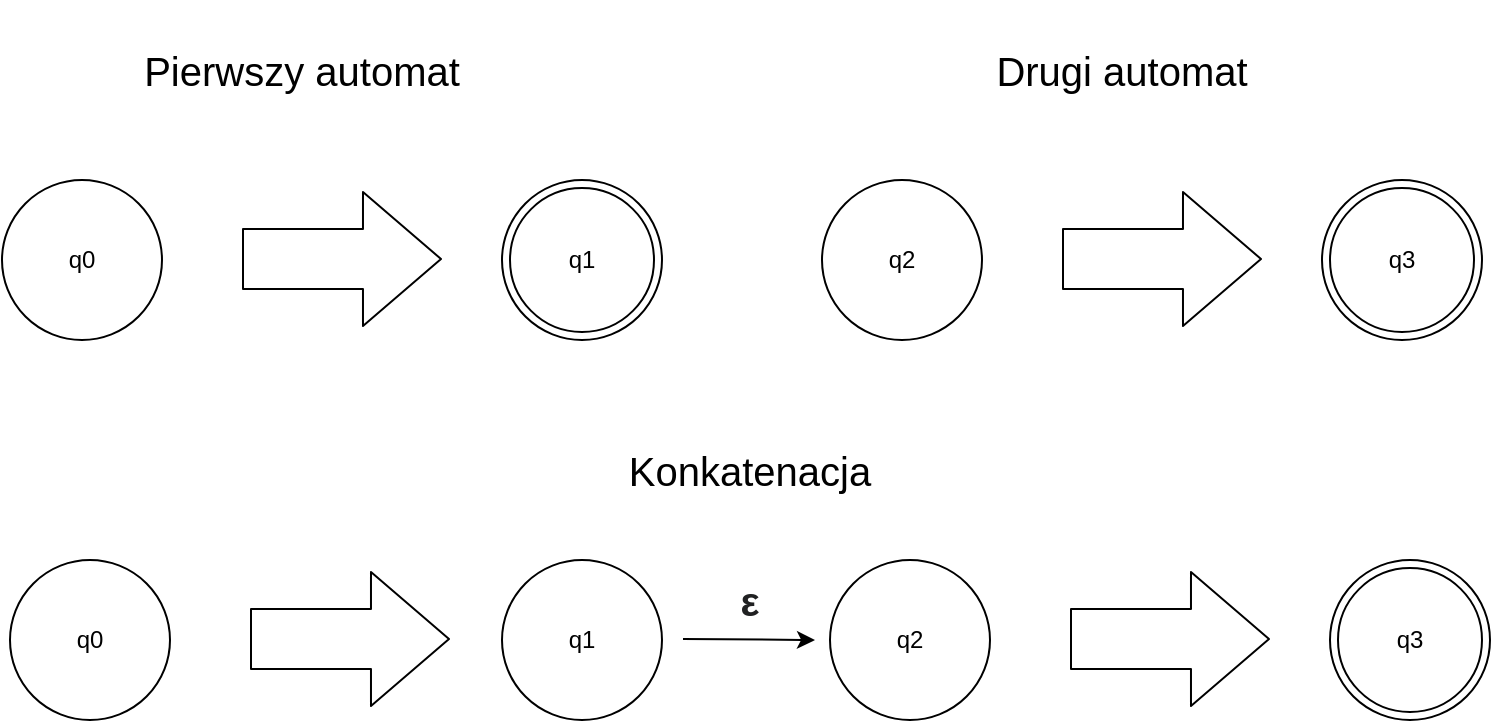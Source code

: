 <mxfile version="13.1.3" type="device" pages="4"><diagram id="3S1-YyKL8TeOfZufbTPN" name="concat"><mxGraphModel dx="1336" dy="750" grid="1" gridSize="10" guides="1" tooltips="1" connect="1" arrows="1" fold="1" page="1" pageScale="1" pageWidth="827" pageHeight="1169" math="0" shadow="0"><root><mxCell id="0"/><mxCell id="1" parent="0"/><mxCell id="d85jrKC7Yql5ecVA4AMd-1" value="q1" style="ellipse;shape=doubleEllipse;whiteSpace=wrap;html=1;aspect=fixed;" vertex="1" parent="1"><mxGeometry x="290" y="100" width="80" height="80" as="geometry"/></mxCell><mxCell id="d85jrKC7Yql5ecVA4AMd-2" value="q0" style="ellipse;whiteSpace=wrap;html=1;aspect=fixed;" vertex="1" parent="1"><mxGeometry x="40" y="100" width="80" height="80" as="geometry"/></mxCell><mxCell id="d85jrKC7Yql5ecVA4AMd-4" value="" style="endArrow=classic;html=1;" edge="1" parent="1"><mxGeometry width="50" height="50" relative="1" as="geometry"><mxPoint x="380.5" y="329.5" as="sourcePoint"/><mxPoint x="446.5" y="330" as="targetPoint"/></mxGeometry></mxCell><mxCell id="d85jrKC7Yql5ecVA4AMd-5" value="" style="shape=flexArrow;endArrow=classic;html=1;endWidth=36;endSize=12.67;width=30;" edge="1" parent="1"><mxGeometry width="50" height="50" relative="1" as="geometry"><mxPoint x="160" y="139.5" as="sourcePoint"/><mxPoint x="260" y="139.5" as="targetPoint"/></mxGeometry></mxCell><mxCell id="d85jrKC7Yql5ecVA4AMd-6" value="&lt;font style=&quot;font-size: 20px&quot;&gt;Pierwszy automat&lt;/font&gt;" style="text;html=1;strokeColor=none;fillColor=none;align=center;verticalAlign=middle;whiteSpace=wrap;rounded=0;" vertex="1" parent="1"><mxGeometry x="100" y="10" width="180" height="70" as="geometry"/></mxCell><mxCell id="d85jrKC7Yql5ecVA4AMd-7" value="q3" style="ellipse;shape=doubleEllipse;whiteSpace=wrap;html=1;aspect=fixed;" vertex="1" parent="1"><mxGeometry x="700" y="100" width="80" height="80" as="geometry"/></mxCell><mxCell id="d85jrKC7Yql5ecVA4AMd-8" value="q2" style="ellipse;whiteSpace=wrap;html=1;aspect=fixed;" vertex="1" parent="1"><mxGeometry x="450" y="100" width="80" height="80" as="geometry"/></mxCell><mxCell id="d85jrKC7Yql5ecVA4AMd-9" value="" style="shape=flexArrow;endArrow=classic;html=1;endWidth=36;endSize=12.67;width=30;" edge="1" parent="1"><mxGeometry width="50" height="50" relative="1" as="geometry"><mxPoint x="570" y="139.5" as="sourcePoint"/><mxPoint x="670" y="139.5" as="targetPoint"/></mxGeometry></mxCell><mxCell id="d85jrKC7Yql5ecVA4AMd-10" value="&lt;font style=&quot;font-size: 20px&quot;&gt;Drugi automat&lt;/font&gt;" style="text;html=1;strokeColor=none;fillColor=none;align=center;verticalAlign=middle;whiteSpace=wrap;rounded=0;" vertex="1" parent="1"><mxGeometry x="510" y="10" width="180" height="70" as="geometry"/></mxCell><mxCell id="d85jrKC7Yql5ecVA4AMd-11" value="&lt;font style=&quot;font-size: 20px&quot;&gt;Konkatenacja&lt;br&gt;&lt;/font&gt;" style="text;html=1;strokeColor=none;fillColor=none;align=center;verticalAlign=middle;whiteSpace=wrap;rounded=0;" vertex="1" parent="1"><mxGeometry x="324" y="210" width="180" height="70" as="geometry"/></mxCell><mxCell id="d85jrKC7Yql5ecVA4AMd-13" value="q0" style="ellipse;whiteSpace=wrap;html=1;aspect=fixed;" vertex="1" parent="1"><mxGeometry x="44" y="290" width="80" height="80" as="geometry"/></mxCell><mxCell id="d85jrKC7Yql5ecVA4AMd-14" value="" style="shape=flexArrow;endArrow=classic;html=1;endWidth=36;endSize=12.67;width=30;" edge="1" parent="1"><mxGeometry width="50" height="50" relative="1" as="geometry"><mxPoint x="164" y="329.5" as="sourcePoint"/><mxPoint x="264" y="329.5" as="targetPoint"/></mxGeometry></mxCell><mxCell id="d85jrKC7Yql5ecVA4AMd-15" value="q3" style="ellipse;shape=doubleEllipse;whiteSpace=wrap;html=1;aspect=fixed;" vertex="1" parent="1"><mxGeometry x="704" y="290" width="80" height="80" as="geometry"/></mxCell><mxCell id="d85jrKC7Yql5ecVA4AMd-16" value="q2" style="ellipse;whiteSpace=wrap;html=1;aspect=fixed;" vertex="1" parent="1"><mxGeometry x="454" y="290" width="80" height="80" as="geometry"/></mxCell><mxCell id="d85jrKC7Yql5ecVA4AMd-17" value="" style="shape=flexArrow;endArrow=classic;html=1;endWidth=36;endSize=12.67;width=30;" edge="1" parent="1"><mxGeometry width="50" height="50" relative="1" as="geometry"><mxPoint x="574" y="329.5" as="sourcePoint"/><mxPoint x="674" y="329.5" as="targetPoint"/></mxGeometry></mxCell><mxCell id="d85jrKC7Yql5ecVA4AMd-18" value="q1" style="ellipse;whiteSpace=wrap;html=1;aspect=fixed;" vertex="1" parent="1"><mxGeometry x="290" y="290" width="80" height="80" as="geometry"/></mxCell><mxCell id="d85jrKC7Yql5ecVA4AMd-19" value="&lt;b style=&quot;color: rgb(32 , 33 , 34) ; font-family: sans-serif ; background-color: rgb(255 , 255 , 255)&quot;&gt;&lt;font style=&quot;font-size: 20px&quot;&gt;ε&lt;/font&gt;&lt;/b&gt;" style="text;html=1;strokeColor=none;fillColor=none;align=center;verticalAlign=middle;whiteSpace=wrap;rounded=0;" vertex="1" parent="1"><mxGeometry x="393.5" y="300" width="40" height="20" as="geometry"/></mxCell></root></mxGraphModel></diagram><diagram id="7dK2rCsd-AgfUVuDMor1" name="domknięcie"><mxGraphModel dx="1336" dy="750" grid="1" gridSize="10" guides="1" tooltips="1" connect="1" arrows="1" fold="1" page="1" pageScale="1" pageWidth="827" pageHeight="1169" math="0" shadow="0"><root><mxCell id="jPvvB_ujHXnpBrRCbkYc-0"/><mxCell id="jPvvB_ujHXnpBrRCbkYc-1" parent="jPvvB_ujHXnpBrRCbkYc-0"/><mxCell id="jPvvB_ujHXnpBrRCbkYc-2" value="q1" style="ellipse;shape=doubleEllipse;whiteSpace=wrap;html=1;aspect=fixed;" vertex="1" parent="jPvvB_ujHXnpBrRCbkYc-1"><mxGeometry x="520" y="90" width="80" height="80" as="geometry"/></mxCell><mxCell id="jPvvB_ujHXnpBrRCbkYc-3" value="q0" style="ellipse;whiteSpace=wrap;html=1;aspect=fixed;" vertex="1" parent="jPvvB_ujHXnpBrRCbkYc-1"><mxGeometry x="270" y="90" width="80" height="80" as="geometry"/></mxCell><mxCell id="jPvvB_ujHXnpBrRCbkYc-4" value="" style="endArrow=classic;html=1;" edge="1" parent="jPvvB_ujHXnpBrRCbkYc-1"><mxGeometry width="50" height="50" relative="1" as="geometry"><mxPoint x="573" y="340" as="sourcePoint"/><mxPoint x="644" y="340" as="targetPoint"/></mxGeometry></mxCell><mxCell id="jPvvB_ujHXnpBrRCbkYc-5" value="" style="shape=flexArrow;endArrow=classic;html=1;endWidth=36;endSize=12.67;width=30;" edge="1" parent="jPvvB_ujHXnpBrRCbkYc-1"><mxGeometry width="50" height="50" relative="1" as="geometry"><mxPoint x="384" y="129.5" as="sourcePoint"/><mxPoint x="484" y="129.5" as="targetPoint"/></mxGeometry></mxCell><mxCell id="jPvvB_ujHXnpBrRCbkYc-6" value="&lt;font style=&quot;font-size: 20px&quot;&gt;Automat&lt;/font&gt;" style="text;html=1;strokeColor=none;fillColor=none;align=center;verticalAlign=middle;whiteSpace=wrap;rounded=0;" vertex="1" parent="jPvvB_ujHXnpBrRCbkYc-1"><mxGeometry x="324" width="180" height="70" as="geometry"/></mxCell><mxCell id="jPvvB_ujHXnpBrRCbkYc-7" value="&lt;font style=&quot;font-size: 20px&quot;&gt;Domknięcie&lt;br&gt;&lt;/font&gt;" style="text;html=1;strokeColor=none;fillColor=none;align=center;verticalAlign=middle;whiteSpace=wrap;rounded=0;" vertex="1" parent="jPvvB_ujHXnpBrRCbkYc-1"><mxGeometry x="324" y="190" width="180" height="70" as="geometry"/></mxCell><mxCell id="jPvvB_ujHXnpBrRCbkYc-8" value="q0" style="ellipse;whiteSpace=wrap;html=1;aspect=fixed;" vertex="1" parent="jPvvB_ujHXnpBrRCbkYc-1"><mxGeometry x="253" y="300" width="80" height="80" as="geometry"/></mxCell><mxCell id="jPvvB_ujHXnpBrRCbkYc-9" value="" style="shape=flexArrow;endArrow=classic;html=1;endWidth=36;endSize=12.67;width=30;" edge="1" parent="jPvvB_ujHXnpBrRCbkYc-1"><mxGeometry width="50" height="50" relative="1" as="geometry"><mxPoint x="367" y="339.5" as="sourcePoint"/><mxPoint x="467" y="339.5" as="targetPoint"/></mxGeometry></mxCell><mxCell id="jPvvB_ujHXnpBrRCbkYc-10" value="q1" style="ellipse;whiteSpace=wrap;html=1;aspect=fixed;" vertex="1" parent="jPvvB_ujHXnpBrRCbkYc-1"><mxGeometry x="483" y="300" width="80" height="80" as="geometry"/></mxCell><mxCell id="jPvvB_ujHXnpBrRCbkYc-11" value="&lt;b style=&quot;color: rgb(32 , 33 , 34) ; font-family: sans-serif ; background-color: rgb(255 , 255 , 255)&quot;&gt;&lt;font style=&quot;font-size: 20px&quot;&gt;ε&lt;/font&gt;&lt;/b&gt;" style="text;html=1;strokeColor=none;fillColor=none;align=center;verticalAlign=middle;whiteSpace=wrap;rounded=0;" vertex="1" parent="jPvvB_ujHXnpBrRCbkYc-1"><mxGeometry x="394" y="410" width="40" height="20" as="geometry"/></mxCell><mxCell id="jPvvB_ujHXnpBrRCbkYc-12" value="" style="endArrow=classic;html=1;" edge="1" parent="jPvvB_ujHXnpBrRCbkYc-1"><mxGeometry width="50" height="50" relative="1" as="geometry"><mxPoint x="120" y="400" as="sourcePoint"/><mxPoint x="710" y="400" as="targetPoint"/></mxGeometry></mxCell><mxCell id="jPvvB_ujHXnpBrRCbkYc-13" value="&lt;b style=&quot;color: rgb(32 , 33 , 34) ; font-family: sans-serif ; background-color: rgb(255 , 255 , 255)&quot;&gt;&lt;font style=&quot;font-size: 20px&quot;&gt;ε&lt;/font&gt;&lt;/b&gt;" style="text;html=1;strokeColor=none;fillColor=none;align=center;verticalAlign=middle;whiteSpace=wrap;rounded=0;" vertex="1" parent="jPvvB_ujHXnpBrRCbkYc-1"><mxGeometry x="394" y="250" width="40" height="20" as="geometry"/></mxCell><mxCell id="jPvvB_ujHXnpBrRCbkYc-14" value="q2" style="ellipse;whiteSpace=wrap;html=1;aspect=fixed;" vertex="1" parent="jPvvB_ujHXnpBrRCbkYc-1"><mxGeometry x="84" y="300" width="80" height="80" as="geometry"/></mxCell><mxCell id="jPvvB_ujHXnpBrRCbkYc-15" value="" style="endArrow=classic;html=1;" edge="1" parent="jPvvB_ujHXnpBrRCbkYc-1"><mxGeometry width="50" height="50" relative="1" as="geometry"><mxPoint x="174" y="340" as="sourcePoint"/><mxPoint x="243" y="340" as="targetPoint"/></mxGeometry></mxCell><mxCell id="jPvvB_ujHXnpBrRCbkYc-16" value="&lt;b style=&quot;color: rgb(32 , 33 , 34) ; font-family: sans-serif ; background-color: rgb(255 , 255 , 255)&quot;&gt;&lt;font style=&quot;font-size: 20px&quot;&gt;ε&lt;/font&gt;&lt;/b&gt;" style="text;html=1;strokeColor=none;fillColor=none;align=center;verticalAlign=middle;whiteSpace=wrap;rounded=0;" vertex="1" parent="jPvvB_ujHXnpBrRCbkYc-1"><mxGeometry x="194" y="310" width="30" height="30" as="geometry"/></mxCell><mxCell id="jPvvB_ujHXnpBrRCbkYc-17" value="q3" style="ellipse;shape=doubleEllipse;whiteSpace=wrap;html=1;aspect=fixed;" vertex="1" parent="jPvvB_ujHXnpBrRCbkYc-1"><mxGeometry x="664" y="300" width="80" height="80" as="geometry"/></mxCell><mxCell id="jPvvB_ujHXnpBrRCbkYc-18" value="&lt;b style=&quot;color: rgb(32 , 33 , 34) ; font-family: sans-serif ; background-color: rgb(255 , 255 , 255)&quot;&gt;&lt;font style=&quot;font-size: 20px&quot;&gt;ε&lt;/font&gt;&lt;/b&gt;" style="text;html=1;strokeColor=none;fillColor=none;align=center;verticalAlign=middle;whiteSpace=wrap;rounded=0;" vertex="1" parent="jPvvB_ujHXnpBrRCbkYc-1"><mxGeometry x="594" y="310" width="40" height="20" as="geometry"/></mxCell><mxCell id="jPvvB_ujHXnpBrRCbkYc-19" value="" style="endArrow=classic;html=1;" edge="1" parent="jPvvB_ujHXnpBrRCbkYc-1"><mxGeometry width="50" height="50" relative="1" as="geometry"><mxPoint x="540" y="280" as="sourcePoint"/><mxPoint x="320" y="280" as="targetPoint"/></mxGeometry></mxCell></root></mxGraphModel></diagram><diagram id="I1Wrnan1Im9FElSFIRei" name="+"><mxGraphModel dx="1336" dy="750" grid="1" gridSize="10" guides="1" tooltips="1" connect="1" arrows="1" fold="1" page="1" pageScale="1" pageWidth="827" pageHeight="1169" math="0" shadow="0"><root><mxCell id="5i4jXRcSuxWa3OxMtHKe-0"/><mxCell id="5i4jXRcSuxWa3OxMtHKe-1" parent="5i4jXRcSuxWa3OxMtHKe-0"/><mxCell id="zAoRwDhxOevMeYM7DCHR-0" value="q1" style="ellipse;shape=doubleEllipse;whiteSpace=wrap;html=1;aspect=fixed;" vertex="1" parent="5i4jXRcSuxWa3OxMtHKe-1"><mxGeometry x="520" y="90" width="80" height="80" as="geometry"/></mxCell><mxCell id="zAoRwDhxOevMeYM7DCHR-1" value="q0" style="ellipse;whiteSpace=wrap;html=1;aspect=fixed;" vertex="1" parent="5i4jXRcSuxWa3OxMtHKe-1"><mxGeometry x="270" y="90" width="80" height="80" as="geometry"/></mxCell><mxCell id="zAoRwDhxOevMeYM7DCHR-2" value="" style="endArrow=classic;html=1;" edge="1" parent="5i4jXRcSuxWa3OxMtHKe-1"><mxGeometry width="50" height="50" relative="1" as="geometry"><mxPoint x="573" y="340" as="sourcePoint"/><mxPoint x="644" y="340" as="targetPoint"/></mxGeometry></mxCell><mxCell id="zAoRwDhxOevMeYM7DCHR-3" value="" style="shape=flexArrow;endArrow=classic;html=1;endWidth=36;endSize=12.67;width=30;" edge="1" parent="5i4jXRcSuxWa3OxMtHKe-1"><mxGeometry width="50" height="50" relative="1" as="geometry"><mxPoint x="384" y="129.5" as="sourcePoint"/><mxPoint x="484" y="129.5" as="targetPoint"/></mxGeometry></mxCell><mxCell id="zAoRwDhxOevMeYM7DCHR-4" value="&lt;font style=&quot;font-size: 20px&quot;&gt;Automat&lt;/font&gt;" style="text;html=1;strokeColor=none;fillColor=none;align=center;verticalAlign=middle;whiteSpace=wrap;rounded=0;" vertex="1" parent="5i4jXRcSuxWa3OxMtHKe-1"><mxGeometry x="324" width="180" height="70" as="geometry"/></mxCell><mxCell id="zAoRwDhxOevMeYM7DCHR-5" value="&lt;font style=&quot;font-size: 20px&quot;&gt;Domknięcie&lt;br&gt;&lt;/font&gt;" style="text;html=1;strokeColor=none;fillColor=none;align=center;verticalAlign=middle;whiteSpace=wrap;rounded=0;" vertex="1" parent="5i4jXRcSuxWa3OxMtHKe-1"><mxGeometry x="324" y="190" width="180" height="70" as="geometry"/></mxCell><mxCell id="zAoRwDhxOevMeYM7DCHR-6" value="q0" style="ellipse;whiteSpace=wrap;html=1;aspect=fixed;" vertex="1" parent="5i4jXRcSuxWa3OxMtHKe-1"><mxGeometry x="253" y="300" width="80" height="80" as="geometry"/></mxCell><mxCell id="zAoRwDhxOevMeYM7DCHR-7" value="" style="shape=flexArrow;endArrow=classic;html=1;endWidth=36;endSize=12.67;width=30;" edge="1" parent="5i4jXRcSuxWa3OxMtHKe-1"><mxGeometry width="50" height="50" relative="1" as="geometry"><mxPoint x="367" y="339.5" as="sourcePoint"/><mxPoint x="467" y="339.5" as="targetPoint"/></mxGeometry></mxCell><mxCell id="zAoRwDhxOevMeYM7DCHR-8" value="q1" style="ellipse;whiteSpace=wrap;html=1;aspect=fixed;" vertex="1" parent="5i4jXRcSuxWa3OxMtHKe-1"><mxGeometry x="483" y="300" width="80" height="80" as="geometry"/></mxCell><mxCell id="zAoRwDhxOevMeYM7DCHR-11" value="&lt;b style=&quot;color: rgb(32 , 33 , 34) ; font-family: sans-serif ; background-color: rgb(255 , 255 , 255)&quot;&gt;&lt;font style=&quot;font-size: 20px&quot;&gt;ε&lt;/font&gt;&lt;/b&gt;" style="text;html=1;strokeColor=none;fillColor=none;align=center;verticalAlign=middle;whiteSpace=wrap;rounded=0;" vertex="1" parent="5i4jXRcSuxWa3OxMtHKe-1"><mxGeometry x="394" y="250" width="40" height="20" as="geometry"/></mxCell><mxCell id="zAoRwDhxOevMeYM7DCHR-12" value="q2" style="ellipse;whiteSpace=wrap;html=1;aspect=fixed;" vertex="1" parent="5i4jXRcSuxWa3OxMtHKe-1"><mxGeometry x="84" y="300" width="80" height="80" as="geometry"/></mxCell><mxCell id="zAoRwDhxOevMeYM7DCHR-13" value="" style="endArrow=classic;html=1;" edge="1" parent="5i4jXRcSuxWa3OxMtHKe-1"><mxGeometry width="50" height="50" relative="1" as="geometry"><mxPoint x="174" y="340" as="sourcePoint"/><mxPoint x="243" y="340" as="targetPoint"/></mxGeometry></mxCell><mxCell id="zAoRwDhxOevMeYM7DCHR-14" value="&lt;b style=&quot;color: rgb(32 , 33 , 34) ; font-family: sans-serif ; background-color: rgb(255 , 255 , 255)&quot;&gt;&lt;font style=&quot;font-size: 20px&quot;&gt;ε&lt;/font&gt;&lt;/b&gt;" style="text;html=1;strokeColor=none;fillColor=none;align=center;verticalAlign=middle;whiteSpace=wrap;rounded=0;" vertex="1" parent="5i4jXRcSuxWa3OxMtHKe-1"><mxGeometry x="194" y="310" width="30" height="30" as="geometry"/></mxCell><mxCell id="zAoRwDhxOevMeYM7DCHR-15" value="q3" style="ellipse;shape=doubleEllipse;whiteSpace=wrap;html=1;aspect=fixed;" vertex="1" parent="5i4jXRcSuxWa3OxMtHKe-1"><mxGeometry x="664" y="300" width="80" height="80" as="geometry"/></mxCell><mxCell id="zAoRwDhxOevMeYM7DCHR-16" value="&lt;b style=&quot;color: rgb(32 , 33 , 34) ; font-family: sans-serif ; background-color: rgb(255 , 255 , 255)&quot;&gt;&lt;font style=&quot;font-size: 20px&quot;&gt;ε&lt;/font&gt;&lt;/b&gt;" style="text;html=1;strokeColor=none;fillColor=none;align=center;verticalAlign=middle;whiteSpace=wrap;rounded=0;" vertex="1" parent="5i4jXRcSuxWa3OxMtHKe-1"><mxGeometry x="594" y="310" width="40" height="20" as="geometry"/></mxCell><mxCell id="zAoRwDhxOevMeYM7DCHR-17" value="" style="endArrow=classic;html=1;" edge="1" parent="5i4jXRcSuxWa3OxMtHKe-1"><mxGeometry width="50" height="50" relative="1" as="geometry"><mxPoint x="540" y="280" as="sourcePoint"/><mxPoint x="320" y="280" as="targetPoint"/></mxGeometry></mxCell></root></mxGraphModel></diagram><diagram id="UE-z68n_6GzDVYNgvh8d" name="?"><mxGraphModel dx="1336" dy="750" grid="1" gridSize="10" guides="1" tooltips="1" connect="1" arrows="1" fold="1" page="1" pageScale="1" pageWidth="827" pageHeight="1169" math="0" shadow="0"><root><mxCell id="sYrkzxP8fLFxLa7V8ouO-0"/><mxCell id="sYrkzxP8fLFxLa7V8ouO-1" parent="sYrkzxP8fLFxLa7V8ouO-0"/><mxCell id="sYrkzxP8fLFxLa7V8ouO-2" value="q1" style="ellipse;shape=doubleEllipse;whiteSpace=wrap;html=1;aspect=fixed;" vertex="1" parent="sYrkzxP8fLFxLa7V8ouO-1"><mxGeometry x="520" y="90" width="80" height="80" as="geometry"/></mxCell><mxCell id="sYrkzxP8fLFxLa7V8ouO-3" value="q0" style="ellipse;whiteSpace=wrap;html=1;aspect=fixed;" vertex="1" parent="sYrkzxP8fLFxLa7V8ouO-1"><mxGeometry x="270" y="90" width="80" height="80" as="geometry"/></mxCell><mxCell id="sYrkzxP8fLFxLa7V8ouO-4" value="" style="endArrow=classic;html=1;" edge="1" parent="sYrkzxP8fLFxLa7V8ouO-1"><mxGeometry width="50" height="50" relative="1" as="geometry"><mxPoint x="573" y="340" as="sourcePoint"/><mxPoint x="644" y="340" as="targetPoint"/></mxGeometry></mxCell><mxCell id="sYrkzxP8fLFxLa7V8ouO-5" value="" style="shape=flexArrow;endArrow=classic;html=1;endWidth=36;endSize=12.67;width=30;" edge="1" parent="sYrkzxP8fLFxLa7V8ouO-1"><mxGeometry width="50" height="50" relative="1" as="geometry"><mxPoint x="384" y="129.5" as="sourcePoint"/><mxPoint x="484" y="129.5" as="targetPoint"/></mxGeometry></mxCell><mxCell id="sYrkzxP8fLFxLa7V8ouO-6" value="&lt;font style=&quot;font-size: 20px&quot;&gt;Automat&lt;/font&gt;" style="text;html=1;strokeColor=none;fillColor=none;align=center;verticalAlign=middle;whiteSpace=wrap;rounded=0;" vertex="1" parent="sYrkzxP8fLFxLa7V8ouO-1"><mxGeometry x="324" width="180" height="70" as="geometry"/></mxCell><mxCell id="sYrkzxP8fLFxLa7V8ouO-7" value="&lt;font style=&quot;font-size: 20px&quot;&gt;Domknięcie&lt;br&gt;&lt;/font&gt;" style="text;html=1;strokeColor=none;fillColor=none;align=center;verticalAlign=middle;whiteSpace=wrap;rounded=0;" vertex="1" parent="sYrkzxP8fLFxLa7V8ouO-1"><mxGeometry x="324" y="190" width="180" height="70" as="geometry"/></mxCell><mxCell id="sYrkzxP8fLFxLa7V8ouO-8" value="q0" style="ellipse;whiteSpace=wrap;html=1;aspect=fixed;" vertex="1" parent="sYrkzxP8fLFxLa7V8ouO-1"><mxGeometry x="253" y="300" width="80" height="80" as="geometry"/></mxCell><mxCell id="sYrkzxP8fLFxLa7V8ouO-9" value="" style="shape=flexArrow;endArrow=classic;html=1;endWidth=36;endSize=12.67;width=30;" edge="1" parent="sYrkzxP8fLFxLa7V8ouO-1"><mxGeometry width="50" height="50" relative="1" as="geometry"><mxPoint x="367" y="339.5" as="sourcePoint"/><mxPoint x="467" y="339.5" as="targetPoint"/></mxGeometry></mxCell><mxCell id="sYrkzxP8fLFxLa7V8ouO-10" value="q1" style="ellipse;whiteSpace=wrap;html=1;aspect=fixed;" vertex="1" parent="sYrkzxP8fLFxLa7V8ouO-1"><mxGeometry x="483" y="300" width="80" height="80" as="geometry"/></mxCell><mxCell id="sYrkzxP8fLFxLa7V8ouO-11" value="&lt;b style=&quot;color: rgb(32 , 33 , 34) ; font-family: sans-serif ; background-color: rgb(255 , 255 , 255)&quot;&gt;&lt;font style=&quot;font-size: 20px&quot;&gt;ε&lt;/font&gt;&lt;/b&gt;" style="text;html=1;strokeColor=none;fillColor=none;align=center;verticalAlign=middle;whiteSpace=wrap;rounded=0;" vertex="1" parent="sYrkzxP8fLFxLa7V8ouO-1"><mxGeometry x="394" y="410" width="40" height="20" as="geometry"/></mxCell><mxCell id="sYrkzxP8fLFxLa7V8ouO-12" value="" style="endArrow=classic;html=1;" edge="1" parent="sYrkzxP8fLFxLa7V8ouO-1"><mxGeometry width="50" height="50" relative="1" as="geometry"><mxPoint x="120" y="400" as="sourcePoint"/><mxPoint x="710" y="400" as="targetPoint"/></mxGeometry></mxCell><mxCell id="sYrkzxP8fLFxLa7V8ouO-14" value="q2" style="ellipse;whiteSpace=wrap;html=1;aspect=fixed;" vertex="1" parent="sYrkzxP8fLFxLa7V8ouO-1"><mxGeometry x="84" y="300" width="80" height="80" as="geometry"/></mxCell><mxCell id="sYrkzxP8fLFxLa7V8ouO-15" value="" style="endArrow=classic;html=1;" edge="1" parent="sYrkzxP8fLFxLa7V8ouO-1"><mxGeometry width="50" height="50" relative="1" as="geometry"><mxPoint x="174" y="340" as="sourcePoint"/><mxPoint x="243" y="340" as="targetPoint"/></mxGeometry></mxCell><mxCell id="sYrkzxP8fLFxLa7V8ouO-16" value="&lt;b style=&quot;color: rgb(32 , 33 , 34) ; font-family: sans-serif ; background-color: rgb(255 , 255 , 255)&quot;&gt;&lt;font style=&quot;font-size: 20px&quot;&gt;ε&lt;/font&gt;&lt;/b&gt;" style="text;html=1;strokeColor=none;fillColor=none;align=center;verticalAlign=middle;whiteSpace=wrap;rounded=0;" vertex="1" parent="sYrkzxP8fLFxLa7V8ouO-1"><mxGeometry x="194" y="310" width="30" height="30" as="geometry"/></mxCell><mxCell id="sYrkzxP8fLFxLa7V8ouO-17" value="q3" style="ellipse;shape=doubleEllipse;whiteSpace=wrap;html=1;aspect=fixed;" vertex="1" parent="sYrkzxP8fLFxLa7V8ouO-1"><mxGeometry x="664" y="300" width="80" height="80" as="geometry"/></mxCell><mxCell id="sYrkzxP8fLFxLa7V8ouO-18" value="&lt;b style=&quot;color: rgb(32 , 33 , 34) ; font-family: sans-serif ; background-color: rgb(255 , 255 , 255)&quot;&gt;&lt;font style=&quot;font-size: 20px&quot;&gt;ε&lt;/font&gt;&lt;/b&gt;" style="text;html=1;strokeColor=none;fillColor=none;align=center;verticalAlign=middle;whiteSpace=wrap;rounded=0;" vertex="1" parent="sYrkzxP8fLFxLa7V8ouO-1"><mxGeometry x="594" y="310" width="40" height="20" as="geometry"/></mxCell></root></mxGraphModel></diagram></mxfile>